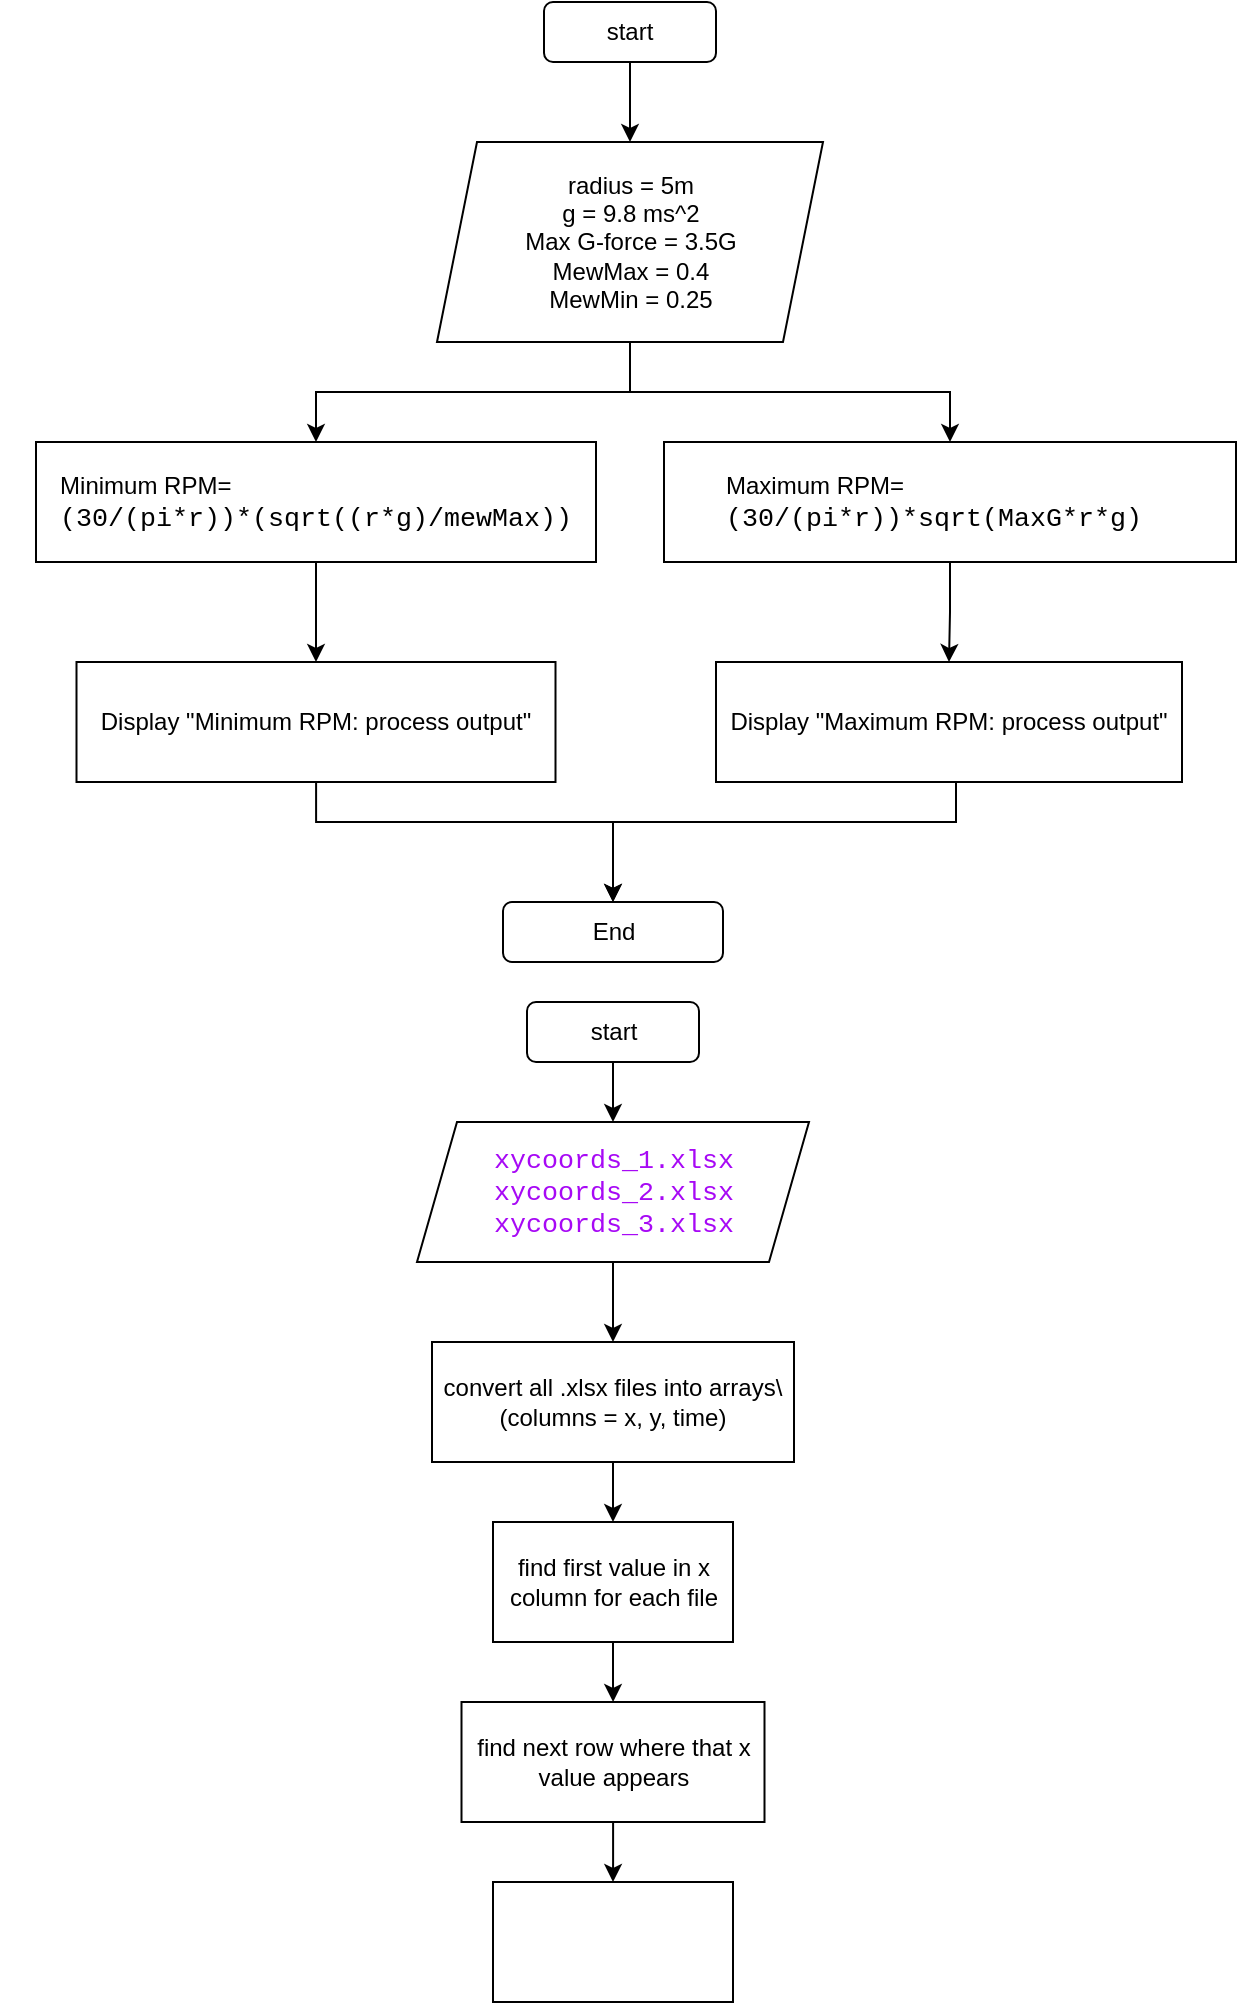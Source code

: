 <mxfile version="26.2.2">
  <diagram id="C5RBs43oDa-KdzZeNtuy" name="Page-1">
    <mxGraphModel dx="1428" dy="749" grid="1" gridSize="10" guides="1" tooltips="1" connect="1" arrows="1" fold="1" page="1" pageScale="1" pageWidth="827" pageHeight="1169" math="0" shadow="0">
      <root>
        <mxCell id="WIyWlLk6GJQsqaUBKTNV-0" />
        <mxCell id="WIyWlLk6GJQsqaUBKTNV-1" parent="WIyWlLk6GJQsqaUBKTNV-0" />
        <mxCell id="7-r9sHtoe3iV2b30EBqN-4" style="edgeStyle=orthogonalEdgeStyle;rounded=0;orthogonalLoop=1;jettySize=auto;html=1;entryX=0.5;entryY=0;entryDx=0;entryDy=0;" parent="WIyWlLk6GJQsqaUBKTNV-1" source="hXV6cM4oUxrX_OrtFHHE-7" target="hXV6cM4oUxrX_OrtFHHE-40" edge="1">
          <mxGeometry relative="1" as="geometry" />
        </mxCell>
        <mxCell id="hXV6cM4oUxrX_OrtFHHE-7" value="&lt;div style=&quot;padding: 30px; font-size: medium; text-align: start;&quot; class=&quot;rtcContent&quot;&gt;&lt;div style=&quot;font-size: 10pt; font-family: Menlo, Monaco, Consolas, &amp;quot;Courier New&amp;quot;, monospace;&quot; class=&quot;lineNode&quot;&gt;&lt;span style=&quot;font-size: 12px; text-align: center; background-color: transparent; color: light-dark(rgb(0, 0, 0), rgb(255, 255, 255)); font-family: Helvetica;&quot;&gt;Minimum RPM=&lt;/span&gt;&lt;span style=&quot;white-space: pre;&quot;&gt;(30/(pi*r))*(sqrt((r*g)/mewMax))&lt;/span&gt;&lt;/div&gt;&lt;/div&gt;" style="rounded=0;whiteSpace=wrap;html=1;" parent="WIyWlLk6GJQsqaUBKTNV-1" vertex="1">
          <mxGeometry x="100" y="240" width="280" height="60" as="geometry" />
        </mxCell>
        <mxCell id="7-r9sHtoe3iV2b30EBqN-5" style="edgeStyle=orthogonalEdgeStyle;rounded=0;orthogonalLoop=1;jettySize=auto;html=1;entryX=0.5;entryY=0;entryDx=0;entryDy=0;" parent="WIyWlLk6GJQsqaUBKTNV-1" source="hXV6cM4oUxrX_OrtFHHE-8" target="hXV6cM4oUxrX_OrtFHHE-42" edge="1">
          <mxGeometry relative="1" as="geometry" />
        </mxCell>
        <mxCell id="hXV6cM4oUxrX_OrtFHHE-8" value="&lt;div style=&quot;padding: 30px; font-size: medium; text-align: start;&quot; class=&quot;rtcContent&quot;&gt;&lt;div style=&quot;font-size: 10pt; font-family: Menlo, Monaco, Consolas, &amp;quot;Courier New&amp;quot;, monospace;&quot; class=&quot;lineNode&quot;&gt;&lt;span style=&quot;font-size: 12px; text-align: center; background-color: transparent; color: light-dark(rgb(0, 0, 0), rgb(255, 255, 255)); font-family: Helvetica;&quot;&gt;Maximum RPM=&lt;/span&gt;&lt;span style=&quot;white-space: pre;&quot;&gt;(30/(pi*r))*sqrt(MaxG*r*g)&lt;/span&gt;&lt;/div&gt;&lt;/div&gt;" style="rounded=0;whiteSpace=wrap;html=1;" parent="WIyWlLk6GJQsqaUBKTNV-1" vertex="1">
          <mxGeometry x="414" y="240" width="286" height="60" as="geometry" />
        </mxCell>
        <mxCell id="7-r9sHtoe3iV2b30EBqN-1" value="" style="edgeStyle=orthogonalEdgeStyle;rounded=0;orthogonalLoop=1;jettySize=auto;html=1;" parent="WIyWlLk6GJQsqaUBKTNV-1" source="hXV6cM4oUxrX_OrtFHHE-29" target="7-r9sHtoe3iV2b30EBqN-0" edge="1">
          <mxGeometry relative="1" as="geometry" />
        </mxCell>
        <mxCell id="hXV6cM4oUxrX_OrtFHHE-29" value="start" style="rounded=1;whiteSpace=wrap;html=1;" parent="WIyWlLk6GJQsqaUBKTNV-1" vertex="1">
          <mxGeometry x="354" y="20" width="86" height="30" as="geometry" />
        </mxCell>
        <mxCell id="hXV6cM4oUxrX_OrtFHHE-36" value="End" style="rounded=1;whiteSpace=wrap;html=1;" parent="WIyWlLk6GJQsqaUBKTNV-1" vertex="1">
          <mxGeometry x="333.5" y="470" width="110" height="30" as="geometry" />
        </mxCell>
        <mxCell id="hXV6cM4oUxrX_OrtFHHE-44" style="edgeStyle=orthogonalEdgeStyle;rounded=0;orthogonalLoop=1;jettySize=auto;html=1;entryX=0.5;entryY=0;entryDx=0;entryDy=0;" parent="WIyWlLk6GJQsqaUBKTNV-1" source="hXV6cM4oUxrX_OrtFHHE-40" target="hXV6cM4oUxrX_OrtFHHE-36" edge="1">
          <mxGeometry relative="1" as="geometry">
            <mxPoint x="393.5" y="480" as="targetPoint" />
            <Array as="points">
              <mxPoint x="241" y="430" />
              <mxPoint x="389" y="430" />
            </Array>
          </mxGeometry>
        </mxCell>
        <mxCell id="hXV6cM4oUxrX_OrtFHHE-40" value="Display &quot;Minimum RPM: process output&quot;" style="whiteSpace=wrap;html=1;" parent="WIyWlLk6GJQsqaUBKTNV-1" vertex="1">
          <mxGeometry x="120.25" y="350" width="239.5" height="60" as="geometry" />
        </mxCell>
        <mxCell id="hXV6cM4oUxrX_OrtFHHE-43" style="edgeStyle=orthogonalEdgeStyle;rounded=0;orthogonalLoop=1;jettySize=auto;html=1;entryX=0.5;entryY=0;entryDx=0;entryDy=0;" parent="WIyWlLk6GJQsqaUBKTNV-1" source="hXV6cM4oUxrX_OrtFHHE-42" target="hXV6cM4oUxrX_OrtFHHE-36" edge="1">
          <mxGeometry relative="1" as="geometry">
            <Array as="points">
              <mxPoint x="560" y="430" />
              <mxPoint x="389" y="430" />
            </Array>
          </mxGeometry>
        </mxCell>
        <mxCell id="hXV6cM4oUxrX_OrtFHHE-42" value="Display &quot;Maximum RPM: process output&quot;" style="whiteSpace=wrap;html=1;" parent="WIyWlLk6GJQsqaUBKTNV-1" vertex="1">
          <mxGeometry x="440" y="350" width="233" height="60" as="geometry" />
        </mxCell>
        <mxCell id="7-r9sHtoe3iV2b30EBqN-2" style="edgeStyle=orthogonalEdgeStyle;rounded=0;orthogonalLoop=1;jettySize=auto;html=1;entryX=0.5;entryY=0;entryDx=0;entryDy=0;" parent="WIyWlLk6GJQsqaUBKTNV-1" source="7-r9sHtoe3iV2b30EBqN-0" target="hXV6cM4oUxrX_OrtFHHE-7" edge="1">
          <mxGeometry relative="1" as="geometry" />
        </mxCell>
        <mxCell id="7-r9sHtoe3iV2b30EBqN-3" style="edgeStyle=orthogonalEdgeStyle;rounded=0;orthogonalLoop=1;jettySize=auto;html=1;entryX=0.5;entryY=0;entryDx=0;entryDy=0;" parent="WIyWlLk6GJQsqaUBKTNV-1" source="7-r9sHtoe3iV2b30EBqN-0" target="hXV6cM4oUxrX_OrtFHHE-8" edge="1">
          <mxGeometry relative="1" as="geometry" />
        </mxCell>
        <mxCell id="7-r9sHtoe3iV2b30EBqN-0" value="radius = 5m&lt;div&gt;g = 9.8 ms^2&lt;/div&gt;&lt;div&gt;Max G-force = 3.5G&lt;/div&gt;&lt;div&gt;MewMax = 0.4&lt;/div&gt;&lt;div&gt;MewMin = 0.25&lt;/div&gt;" style="shape=parallelogram;perimeter=parallelogramPerimeter;whiteSpace=wrap;html=1;fixedSize=1;" parent="WIyWlLk6GJQsqaUBKTNV-1" vertex="1">
          <mxGeometry x="300.5" y="90" width="193" height="100" as="geometry" />
        </mxCell>
        <mxCell id="3qJD3kImKflB5u9U5FBh-4" style="edgeStyle=orthogonalEdgeStyle;rounded=0;orthogonalLoop=1;jettySize=auto;html=1;entryX=0.5;entryY=0;entryDx=0;entryDy=0;" edge="1" parent="WIyWlLk6GJQsqaUBKTNV-1" source="3qJD3kImKflB5u9U5FBh-0" target="3qJD3kImKflB5u9U5FBh-3">
          <mxGeometry relative="1" as="geometry" />
        </mxCell>
        <mxCell id="3qJD3kImKflB5u9U5FBh-0" value="start" style="rounded=1;whiteSpace=wrap;html=1;" vertex="1" parent="WIyWlLk6GJQsqaUBKTNV-1">
          <mxGeometry x="345.5" y="520" width="86" height="30" as="geometry" />
        </mxCell>
        <mxCell id="3qJD3kImKflB5u9U5FBh-5" style="edgeStyle=orthogonalEdgeStyle;rounded=0;orthogonalLoop=1;jettySize=auto;html=1;" edge="1" parent="WIyWlLk6GJQsqaUBKTNV-1" source="3qJD3kImKflB5u9U5FBh-3">
          <mxGeometry relative="1" as="geometry">
            <mxPoint x="388.5" y="690" as="targetPoint" />
          </mxGeometry>
        </mxCell>
        <mxCell id="3qJD3kImKflB5u9U5FBh-3" value="&lt;span style=&quot;color: rgb(167, 9, 245); white-space: pre; font-family: Menlo, Monaco, Consolas, &amp;quot;Courier New&amp;quot;, monospace; font-size: 10pt; text-align: start; background-color: transparent;&quot;&gt;xycoords_1.xlsx&lt;/span&gt;&lt;div&gt;&lt;span style=&quot;color: rgb(167, 9, 245); white-space: pre; font-family: Menlo, Monaco, Consolas, &amp;quot;Courier New&amp;quot;, monospace; font-size: 10pt; text-align: start; background-color: transparent;&quot;&gt;&lt;span style=&quot;background-color: transparent; color: rgb(167, 9, 245); font-size: 10pt;&quot;&gt;xycoords_2.xlsx&lt;/span&gt;&lt;/span&gt;&lt;/div&gt;&lt;div&gt;&lt;span style=&quot;white-space: pre; font-family: Menlo, Monaco, Consolas, &amp;quot;Courier New&amp;quot;, monospace; font-size: 10pt; text-align: start; background-color: transparent;&quot;&gt;&lt;span style=&quot;background-color: transparent; font-size: 10pt;&quot;&gt;&lt;font&gt;&lt;span style=&quot;background-color: transparent; font-size: 10pt; color: rgb(167, 9, 245);&quot;&gt;xycoords_3.xlsx&lt;/span&gt;&lt;/font&gt;&lt;/span&gt;&lt;/span&gt;&lt;/div&gt;" style="shape=parallelogram;perimeter=parallelogramPerimeter;whiteSpace=wrap;html=1;fixedSize=1;" vertex="1" parent="WIyWlLk6GJQsqaUBKTNV-1">
          <mxGeometry x="290.5" y="580" width="196" height="70" as="geometry" />
        </mxCell>
        <mxCell id="3qJD3kImKflB5u9U5FBh-8" value="" style="edgeStyle=orthogonalEdgeStyle;rounded=0;orthogonalLoop=1;jettySize=auto;html=1;" edge="1" parent="WIyWlLk6GJQsqaUBKTNV-1" source="3qJD3kImKflB5u9U5FBh-6" target="3qJD3kImKflB5u9U5FBh-7">
          <mxGeometry relative="1" as="geometry" />
        </mxCell>
        <mxCell id="3qJD3kImKflB5u9U5FBh-6" value="convert all .xlsx files into arrays\&lt;div&gt;(columns = x, y, time)&lt;/div&gt;" style="rounded=0;whiteSpace=wrap;html=1;" vertex="1" parent="WIyWlLk6GJQsqaUBKTNV-1">
          <mxGeometry x="298" y="690" width="181" height="60" as="geometry" />
        </mxCell>
        <mxCell id="3qJD3kImKflB5u9U5FBh-10" value="" style="edgeStyle=orthogonalEdgeStyle;rounded=0;orthogonalLoop=1;jettySize=auto;html=1;" edge="1" parent="WIyWlLk6GJQsqaUBKTNV-1" source="3qJD3kImKflB5u9U5FBh-7" target="3qJD3kImKflB5u9U5FBh-9">
          <mxGeometry relative="1" as="geometry" />
        </mxCell>
        <mxCell id="3qJD3kImKflB5u9U5FBh-7" value="find first value in x column for each file" style="whiteSpace=wrap;html=1;rounded=0;" vertex="1" parent="WIyWlLk6GJQsqaUBKTNV-1">
          <mxGeometry x="328.5" y="780" width="120" height="60" as="geometry" />
        </mxCell>
        <mxCell id="3qJD3kImKflB5u9U5FBh-12" value="" style="edgeStyle=orthogonalEdgeStyle;rounded=0;orthogonalLoop=1;jettySize=auto;html=1;" edge="1" parent="WIyWlLk6GJQsqaUBKTNV-1" source="3qJD3kImKflB5u9U5FBh-9" target="3qJD3kImKflB5u9U5FBh-11">
          <mxGeometry relative="1" as="geometry" />
        </mxCell>
        <mxCell id="3qJD3kImKflB5u9U5FBh-9" value="find next row where that x value appears" style="whiteSpace=wrap;html=1;rounded=0;" vertex="1" parent="WIyWlLk6GJQsqaUBKTNV-1">
          <mxGeometry x="312.75" y="870" width="151.5" height="60" as="geometry" />
        </mxCell>
        <mxCell id="3qJD3kImKflB5u9U5FBh-11" value="" style="whiteSpace=wrap;html=1;rounded=0;" vertex="1" parent="WIyWlLk6GJQsqaUBKTNV-1">
          <mxGeometry x="328.5" y="960" width="120" height="60" as="geometry" />
        </mxCell>
      </root>
    </mxGraphModel>
  </diagram>
</mxfile>
